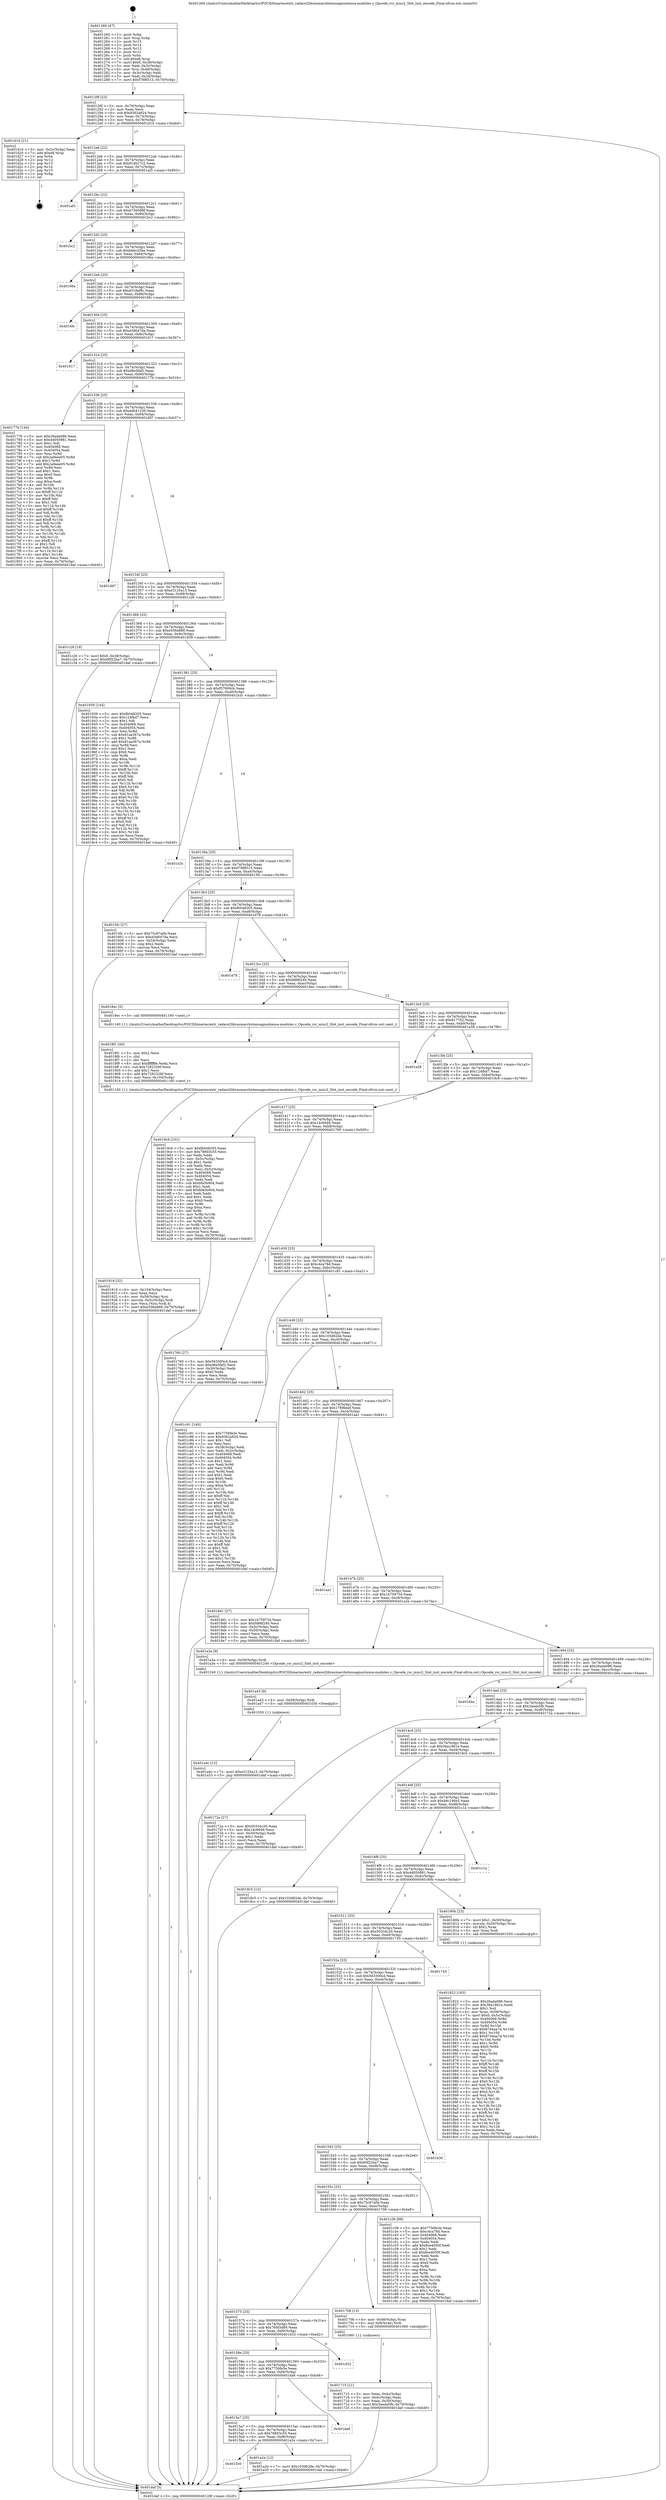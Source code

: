 digraph "0x401260" {
  label = "0x401260 (/mnt/c/Users/mathe/Desktop/tcc/POCII/binaries/extr_radare2librasmarchxtensagnuxtensa-modules.c_Opcode_rsr_misc2_Slot_inst_encode_Final-ollvm.out::main(0))"
  labelloc = "t"
  node[shape=record]

  Entry [label="",width=0.3,height=0.3,shape=circle,fillcolor=black,style=filled]
  "0x40128f" [label="{
     0x40128f [23]\l
     | [instrs]\l
     &nbsp;&nbsp;0x40128f \<+3\>: mov -0x70(%rbp),%eax\l
     &nbsp;&nbsp;0x401292 \<+2\>: mov %eax,%ecx\l
     &nbsp;&nbsp;0x401294 \<+6\>: sub $0x8362a824,%ecx\l
     &nbsp;&nbsp;0x40129a \<+3\>: mov %eax,-0x74(%rbp)\l
     &nbsp;&nbsp;0x40129d \<+3\>: mov %ecx,-0x78(%rbp)\l
     &nbsp;&nbsp;0x4012a0 \<+6\>: je 0000000000401d1d \<main+0xabd\>\l
  }"]
  "0x401d1d" [label="{
     0x401d1d [21]\l
     | [instrs]\l
     &nbsp;&nbsp;0x401d1d \<+3\>: mov -0x2c(%rbp),%eax\l
     &nbsp;&nbsp;0x401d20 \<+7\>: add $0xe8,%rsp\l
     &nbsp;&nbsp;0x401d27 \<+1\>: pop %rbx\l
     &nbsp;&nbsp;0x401d28 \<+2\>: pop %r12\l
     &nbsp;&nbsp;0x401d2a \<+2\>: pop %r13\l
     &nbsp;&nbsp;0x401d2c \<+2\>: pop %r14\l
     &nbsp;&nbsp;0x401d2e \<+2\>: pop %r15\l
     &nbsp;&nbsp;0x401d30 \<+1\>: pop %rbp\l
     &nbsp;&nbsp;0x401d31 \<+1\>: ret\l
  }"]
  "0x4012a6" [label="{
     0x4012a6 [22]\l
     | [instrs]\l
     &nbsp;&nbsp;0x4012a6 \<+5\>: jmp 00000000004012ab \<main+0x4b\>\l
     &nbsp;&nbsp;0x4012ab \<+3\>: mov -0x74(%rbp),%eax\l
     &nbsp;&nbsp;0x4012ae \<+5\>: sub $0x91d027c2,%eax\l
     &nbsp;&nbsp;0x4012b3 \<+3\>: mov %eax,-0x7c(%rbp)\l
     &nbsp;&nbsp;0x4012b6 \<+6\>: je 0000000000401af3 \<main+0x893\>\l
  }"]
  Exit [label="",width=0.3,height=0.3,shape=circle,fillcolor=black,style=filled,peripheries=2]
  "0x401af3" [label="{
     0x401af3\l
  }", style=dashed]
  "0x4012bc" [label="{
     0x4012bc [22]\l
     | [instrs]\l
     &nbsp;&nbsp;0x4012bc \<+5\>: jmp 00000000004012c1 \<main+0x61\>\l
     &nbsp;&nbsp;0x4012c1 \<+3\>: mov -0x74(%rbp),%eax\l
     &nbsp;&nbsp;0x4012c4 \<+5\>: sub $0xb756589f,%eax\l
     &nbsp;&nbsp;0x4012c9 \<+3\>: mov %eax,-0x80(%rbp)\l
     &nbsp;&nbsp;0x4012cc \<+6\>: je 0000000000401bc2 \<main+0x962\>\l
  }"]
  "0x401a4c" [label="{
     0x401a4c [12]\l
     | [instrs]\l
     &nbsp;&nbsp;0x401a4c \<+7\>: movl $0xe3125a13,-0x70(%rbp)\l
     &nbsp;&nbsp;0x401a53 \<+5\>: jmp 0000000000401daf \<main+0xb4f\>\l
  }"]
  "0x401bc2" [label="{
     0x401bc2\l
  }", style=dashed]
  "0x4012d2" [label="{
     0x4012d2 [25]\l
     | [instrs]\l
     &nbsp;&nbsp;0x4012d2 \<+5\>: jmp 00000000004012d7 \<main+0x77\>\l
     &nbsp;&nbsp;0x4012d7 \<+3\>: mov -0x74(%rbp),%eax\l
     &nbsp;&nbsp;0x4012da \<+5\>: sub $0xbb6c25be,%eax\l
     &nbsp;&nbsp;0x4012df \<+6\>: mov %eax,-0x84(%rbp)\l
     &nbsp;&nbsp;0x4012e5 \<+6\>: je 000000000040166a \<main+0x40a\>\l
  }"]
  "0x401a43" [label="{
     0x401a43 [9]\l
     | [instrs]\l
     &nbsp;&nbsp;0x401a43 \<+4\>: mov -0x58(%rbp),%rdi\l
     &nbsp;&nbsp;0x401a47 \<+5\>: call 0000000000401030 \<free@plt\>\l
     | [calls]\l
     &nbsp;&nbsp;0x401030 \{1\} (unknown)\l
  }"]
  "0x40166a" [label="{
     0x40166a\l
  }", style=dashed]
  "0x4012eb" [label="{
     0x4012eb [25]\l
     | [instrs]\l
     &nbsp;&nbsp;0x4012eb \<+5\>: jmp 00000000004012f0 \<main+0x90\>\l
     &nbsp;&nbsp;0x4012f0 \<+3\>: mov -0x74(%rbp),%eax\l
     &nbsp;&nbsp;0x4012f3 \<+5\>: sub $0xd318ef9c,%eax\l
     &nbsp;&nbsp;0x4012f8 \<+6\>: mov %eax,-0x88(%rbp)\l
     &nbsp;&nbsp;0x4012fe \<+6\>: je 00000000004016fc \<main+0x49c\>\l
  }"]
  "0x4015c0" [label="{
     0x4015c0\l
  }", style=dashed]
  "0x4016fc" [label="{
     0x4016fc\l
  }", style=dashed]
  "0x401304" [label="{
     0x401304 [25]\l
     | [instrs]\l
     &nbsp;&nbsp;0x401304 \<+5\>: jmp 0000000000401309 \<main+0xa9\>\l
     &nbsp;&nbsp;0x401309 \<+3\>: mov -0x74(%rbp),%eax\l
     &nbsp;&nbsp;0x40130c \<+5\>: sub $0xd3d647da,%eax\l
     &nbsp;&nbsp;0x401311 \<+6\>: mov %eax,-0x8c(%rbp)\l
     &nbsp;&nbsp;0x401317 \<+6\>: je 0000000000401617 \<main+0x3b7\>\l
  }"]
  "0x401a2e" [label="{
     0x401a2e [12]\l
     | [instrs]\l
     &nbsp;&nbsp;0x401a2e \<+7\>: movl $0x103d62de,-0x70(%rbp)\l
     &nbsp;&nbsp;0x401a35 \<+5\>: jmp 0000000000401daf \<main+0xb4f\>\l
  }"]
  "0x401617" [label="{
     0x401617\l
  }", style=dashed]
  "0x40131d" [label="{
     0x40131d [25]\l
     | [instrs]\l
     &nbsp;&nbsp;0x40131d \<+5\>: jmp 0000000000401322 \<main+0xc2\>\l
     &nbsp;&nbsp;0x401322 \<+3\>: mov -0x74(%rbp),%eax\l
     &nbsp;&nbsp;0x401325 \<+5\>: sub $0xd8e5faf2,%eax\l
     &nbsp;&nbsp;0x40132a \<+6\>: mov %eax,-0x90(%rbp)\l
     &nbsp;&nbsp;0x401330 \<+6\>: je 000000000040177b \<main+0x51b\>\l
  }"]
  "0x4015a7" [label="{
     0x4015a7 [25]\l
     | [instrs]\l
     &nbsp;&nbsp;0x4015a7 \<+5\>: jmp 00000000004015ac \<main+0x34c\>\l
     &nbsp;&nbsp;0x4015ac \<+3\>: mov -0x74(%rbp),%eax\l
     &nbsp;&nbsp;0x4015af \<+5\>: sub $0x78803c55,%eax\l
     &nbsp;&nbsp;0x4015b4 \<+6\>: mov %eax,-0xf8(%rbp)\l
     &nbsp;&nbsp;0x4015ba \<+6\>: je 0000000000401a2e \<main+0x7ce\>\l
  }"]
  "0x40177b" [label="{
     0x40177b [144]\l
     | [instrs]\l
     &nbsp;&nbsp;0x40177b \<+5\>: mov $0x26ada086,%eax\l
     &nbsp;&nbsp;0x401780 \<+5\>: mov $0x4d050881,%ecx\l
     &nbsp;&nbsp;0x401785 \<+2\>: mov $0x1,%dl\l
     &nbsp;&nbsp;0x401787 \<+7\>: mov 0x404068,%esi\l
     &nbsp;&nbsp;0x40178e \<+7\>: mov 0x404054,%edi\l
     &nbsp;&nbsp;0x401795 \<+3\>: mov %esi,%r8d\l
     &nbsp;&nbsp;0x401798 \<+7\>: sub $0x2a9eee05,%r8d\l
     &nbsp;&nbsp;0x40179f \<+4\>: sub $0x1,%r8d\l
     &nbsp;&nbsp;0x4017a3 \<+7\>: add $0x2a9eee05,%r8d\l
     &nbsp;&nbsp;0x4017aa \<+4\>: imul %r8d,%esi\l
     &nbsp;&nbsp;0x4017ae \<+3\>: and $0x1,%esi\l
     &nbsp;&nbsp;0x4017b1 \<+3\>: cmp $0x0,%esi\l
     &nbsp;&nbsp;0x4017b4 \<+4\>: sete %r9b\l
     &nbsp;&nbsp;0x4017b8 \<+3\>: cmp $0xa,%edi\l
     &nbsp;&nbsp;0x4017bb \<+4\>: setl %r10b\l
     &nbsp;&nbsp;0x4017bf \<+3\>: mov %r9b,%r11b\l
     &nbsp;&nbsp;0x4017c2 \<+4\>: xor $0xff,%r11b\l
     &nbsp;&nbsp;0x4017c6 \<+3\>: mov %r10b,%bl\l
     &nbsp;&nbsp;0x4017c9 \<+3\>: xor $0xff,%bl\l
     &nbsp;&nbsp;0x4017cc \<+3\>: xor $0x1,%dl\l
     &nbsp;&nbsp;0x4017cf \<+3\>: mov %r11b,%r14b\l
     &nbsp;&nbsp;0x4017d2 \<+4\>: and $0xff,%r14b\l
     &nbsp;&nbsp;0x4017d6 \<+3\>: and %dl,%r9b\l
     &nbsp;&nbsp;0x4017d9 \<+3\>: mov %bl,%r15b\l
     &nbsp;&nbsp;0x4017dc \<+4\>: and $0xff,%r15b\l
     &nbsp;&nbsp;0x4017e0 \<+3\>: and %dl,%r10b\l
     &nbsp;&nbsp;0x4017e3 \<+3\>: or %r9b,%r14b\l
     &nbsp;&nbsp;0x4017e6 \<+3\>: or %r10b,%r15b\l
     &nbsp;&nbsp;0x4017e9 \<+3\>: xor %r15b,%r14b\l
     &nbsp;&nbsp;0x4017ec \<+3\>: or %bl,%r11b\l
     &nbsp;&nbsp;0x4017ef \<+4\>: xor $0xff,%r11b\l
     &nbsp;&nbsp;0x4017f3 \<+3\>: or $0x1,%dl\l
     &nbsp;&nbsp;0x4017f6 \<+3\>: and %dl,%r11b\l
     &nbsp;&nbsp;0x4017f9 \<+3\>: or %r11b,%r14b\l
     &nbsp;&nbsp;0x4017fc \<+4\>: test $0x1,%r14b\l
     &nbsp;&nbsp;0x401800 \<+3\>: cmovne %ecx,%eax\l
     &nbsp;&nbsp;0x401803 \<+3\>: mov %eax,-0x70(%rbp)\l
     &nbsp;&nbsp;0x401806 \<+5\>: jmp 0000000000401daf \<main+0xb4f\>\l
  }"]
  "0x401336" [label="{
     0x401336 [25]\l
     | [instrs]\l
     &nbsp;&nbsp;0x401336 \<+5\>: jmp 000000000040133b \<main+0xdb\>\l
     &nbsp;&nbsp;0x40133b \<+3\>: mov -0x74(%rbp),%eax\l
     &nbsp;&nbsp;0x40133e \<+5\>: sub $0xddb41236,%eax\l
     &nbsp;&nbsp;0x401343 \<+6\>: mov %eax,-0x94(%rbp)\l
     &nbsp;&nbsp;0x401349 \<+6\>: je 0000000000401d97 \<main+0xb37\>\l
  }"]
  "0x401da8" [label="{
     0x401da8\l
  }", style=dashed]
  "0x401d97" [label="{
     0x401d97\l
  }", style=dashed]
  "0x40134f" [label="{
     0x40134f [25]\l
     | [instrs]\l
     &nbsp;&nbsp;0x40134f \<+5\>: jmp 0000000000401354 \<main+0xf4\>\l
     &nbsp;&nbsp;0x401354 \<+3\>: mov -0x74(%rbp),%eax\l
     &nbsp;&nbsp;0x401357 \<+5\>: sub $0xe3125a13,%eax\l
     &nbsp;&nbsp;0x40135c \<+6\>: mov %eax,-0x98(%rbp)\l
     &nbsp;&nbsp;0x401362 \<+6\>: je 0000000000401c26 \<main+0x9c6\>\l
  }"]
  "0x40158e" [label="{
     0x40158e [25]\l
     | [instrs]\l
     &nbsp;&nbsp;0x40158e \<+5\>: jmp 0000000000401593 \<main+0x333\>\l
     &nbsp;&nbsp;0x401593 \<+3\>: mov -0x74(%rbp),%eax\l
     &nbsp;&nbsp;0x401596 \<+5\>: sub $0x7756fe3e,%eax\l
     &nbsp;&nbsp;0x40159b \<+6\>: mov %eax,-0xf4(%rbp)\l
     &nbsp;&nbsp;0x4015a1 \<+6\>: je 0000000000401da8 \<main+0xb48\>\l
  }"]
  "0x401c26" [label="{
     0x401c26 [19]\l
     | [instrs]\l
     &nbsp;&nbsp;0x401c26 \<+7\>: movl $0x0,-0x38(%rbp)\l
     &nbsp;&nbsp;0x401c2d \<+7\>: movl $0x60f22ba7,-0x70(%rbp)\l
     &nbsp;&nbsp;0x401c34 \<+5\>: jmp 0000000000401daf \<main+0xb4f\>\l
  }"]
  "0x401368" [label="{
     0x401368 [25]\l
     | [instrs]\l
     &nbsp;&nbsp;0x401368 \<+5\>: jmp 000000000040136d \<main+0x10d\>\l
     &nbsp;&nbsp;0x40136d \<+3\>: mov -0x74(%rbp),%eax\l
     &nbsp;&nbsp;0x401370 \<+5\>: sub $0xe556a889,%eax\l
     &nbsp;&nbsp;0x401375 \<+6\>: mov %eax,-0x9c(%rbp)\l
     &nbsp;&nbsp;0x40137b \<+6\>: je 0000000000401939 \<main+0x6d9\>\l
  }"]
  "0x401d32" [label="{
     0x401d32\l
  }", style=dashed]
  "0x401939" [label="{
     0x401939 [144]\l
     | [instrs]\l
     &nbsp;&nbsp;0x401939 \<+5\>: mov $0xfb048205,%eax\l
     &nbsp;&nbsp;0x40193e \<+5\>: mov $0x124fbd7,%ecx\l
     &nbsp;&nbsp;0x401943 \<+2\>: mov $0x1,%dl\l
     &nbsp;&nbsp;0x401945 \<+7\>: mov 0x404068,%esi\l
     &nbsp;&nbsp;0x40194c \<+7\>: mov 0x404054,%edi\l
     &nbsp;&nbsp;0x401953 \<+3\>: mov %esi,%r8d\l
     &nbsp;&nbsp;0x401956 \<+7\>: sub $0x81aa367a,%r8d\l
     &nbsp;&nbsp;0x40195d \<+4\>: sub $0x1,%r8d\l
     &nbsp;&nbsp;0x401961 \<+7\>: add $0x81aa367a,%r8d\l
     &nbsp;&nbsp;0x401968 \<+4\>: imul %r8d,%esi\l
     &nbsp;&nbsp;0x40196c \<+3\>: and $0x1,%esi\l
     &nbsp;&nbsp;0x40196f \<+3\>: cmp $0x0,%esi\l
     &nbsp;&nbsp;0x401972 \<+4\>: sete %r9b\l
     &nbsp;&nbsp;0x401976 \<+3\>: cmp $0xa,%edi\l
     &nbsp;&nbsp;0x401979 \<+4\>: setl %r10b\l
     &nbsp;&nbsp;0x40197d \<+3\>: mov %r9b,%r11b\l
     &nbsp;&nbsp;0x401980 \<+4\>: xor $0xff,%r11b\l
     &nbsp;&nbsp;0x401984 \<+3\>: mov %r10b,%bl\l
     &nbsp;&nbsp;0x401987 \<+3\>: xor $0xff,%bl\l
     &nbsp;&nbsp;0x40198a \<+3\>: xor $0x0,%dl\l
     &nbsp;&nbsp;0x40198d \<+3\>: mov %r11b,%r14b\l
     &nbsp;&nbsp;0x401990 \<+4\>: and $0x0,%r14b\l
     &nbsp;&nbsp;0x401994 \<+3\>: and %dl,%r9b\l
     &nbsp;&nbsp;0x401997 \<+3\>: mov %bl,%r15b\l
     &nbsp;&nbsp;0x40199a \<+4\>: and $0x0,%r15b\l
     &nbsp;&nbsp;0x40199e \<+3\>: and %dl,%r10b\l
     &nbsp;&nbsp;0x4019a1 \<+3\>: or %r9b,%r14b\l
     &nbsp;&nbsp;0x4019a4 \<+3\>: or %r10b,%r15b\l
     &nbsp;&nbsp;0x4019a7 \<+3\>: xor %r15b,%r14b\l
     &nbsp;&nbsp;0x4019aa \<+3\>: or %bl,%r11b\l
     &nbsp;&nbsp;0x4019ad \<+4\>: xor $0xff,%r11b\l
     &nbsp;&nbsp;0x4019b1 \<+3\>: or $0x0,%dl\l
     &nbsp;&nbsp;0x4019b4 \<+3\>: and %dl,%r11b\l
     &nbsp;&nbsp;0x4019b7 \<+3\>: or %r11b,%r14b\l
     &nbsp;&nbsp;0x4019ba \<+4\>: test $0x1,%r14b\l
     &nbsp;&nbsp;0x4019be \<+3\>: cmovne %ecx,%eax\l
     &nbsp;&nbsp;0x4019c1 \<+3\>: mov %eax,-0x70(%rbp)\l
     &nbsp;&nbsp;0x4019c4 \<+5\>: jmp 0000000000401daf \<main+0xb4f\>\l
  }"]
  "0x401381" [label="{
     0x401381 [25]\l
     | [instrs]\l
     &nbsp;&nbsp;0x401381 \<+5\>: jmp 0000000000401386 \<main+0x126\>\l
     &nbsp;&nbsp;0x401386 \<+3\>: mov -0x74(%rbp),%eax\l
     &nbsp;&nbsp;0x401389 \<+5\>: sub $0xf57900cb,%eax\l
     &nbsp;&nbsp;0x40138e \<+6\>: mov %eax,-0xa0(%rbp)\l
     &nbsp;&nbsp;0x401394 \<+6\>: je 0000000000401b3c \<main+0x8dc\>\l
  }"]
  "0x401919" [label="{
     0x401919 [32]\l
     | [instrs]\l
     &nbsp;&nbsp;0x401919 \<+6\>: mov -0x104(%rbp),%ecx\l
     &nbsp;&nbsp;0x40191f \<+3\>: imul %eax,%ecx\l
     &nbsp;&nbsp;0x401922 \<+4\>: mov -0x58(%rbp),%rsi\l
     &nbsp;&nbsp;0x401926 \<+4\>: movslq -0x5c(%rbp),%rdi\l
     &nbsp;&nbsp;0x40192a \<+3\>: mov %ecx,(%rsi,%rdi,4)\l
     &nbsp;&nbsp;0x40192d \<+7\>: movl $0xe556a889,-0x70(%rbp)\l
     &nbsp;&nbsp;0x401934 \<+5\>: jmp 0000000000401daf \<main+0xb4f\>\l
  }"]
  "0x401b3c" [label="{
     0x401b3c\l
  }", style=dashed]
  "0x40139a" [label="{
     0x40139a [25]\l
     | [instrs]\l
     &nbsp;&nbsp;0x40139a \<+5\>: jmp 000000000040139f \<main+0x13f\>\l
     &nbsp;&nbsp;0x40139f \<+3\>: mov -0x74(%rbp),%eax\l
     &nbsp;&nbsp;0x4013a2 \<+5\>: sub $0xf788f315,%eax\l
     &nbsp;&nbsp;0x4013a7 \<+6\>: mov %eax,-0xa4(%rbp)\l
     &nbsp;&nbsp;0x4013ad \<+6\>: je 00000000004015fc \<main+0x39c\>\l
  }"]
  "0x4018f1" [label="{
     0x4018f1 [40]\l
     | [instrs]\l
     &nbsp;&nbsp;0x4018f1 \<+5\>: mov $0x2,%ecx\l
     &nbsp;&nbsp;0x4018f6 \<+1\>: cltd\l
     &nbsp;&nbsp;0x4018f7 \<+2\>: idiv %ecx\l
     &nbsp;&nbsp;0x4018f9 \<+6\>: imul $0xfffffffe,%edx,%ecx\l
     &nbsp;&nbsp;0x4018ff \<+6\>: sub $0x7282326f,%ecx\l
     &nbsp;&nbsp;0x401905 \<+3\>: add $0x1,%ecx\l
     &nbsp;&nbsp;0x401908 \<+6\>: add $0x7282326f,%ecx\l
     &nbsp;&nbsp;0x40190e \<+6\>: mov %ecx,-0x104(%rbp)\l
     &nbsp;&nbsp;0x401914 \<+5\>: call 0000000000401160 \<next_i\>\l
     | [calls]\l
     &nbsp;&nbsp;0x401160 \{1\} (/mnt/c/Users/mathe/Desktop/tcc/POCII/binaries/extr_radare2librasmarchxtensagnuxtensa-modules.c_Opcode_rsr_misc2_Slot_inst_encode_Final-ollvm.out::next_i)\l
  }"]
  "0x4015fc" [label="{
     0x4015fc [27]\l
     | [instrs]\l
     &nbsp;&nbsp;0x4015fc \<+5\>: mov $0x75c97a0b,%eax\l
     &nbsp;&nbsp;0x401601 \<+5\>: mov $0xd3d647da,%ecx\l
     &nbsp;&nbsp;0x401606 \<+3\>: mov -0x34(%rbp),%edx\l
     &nbsp;&nbsp;0x401609 \<+3\>: cmp $0x2,%edx\l
     &nbsp;&nbsp;0x40160c \<+3\>: cmovne %ecx,%eax\l
     &nbsp;&nbsp;0x40160f \<+3\>: mov %eax,-0x70(%rbp)\l
     &nbsp;&nbsp;0x401612 \<+5\>: jmp 0000000000401daf \<main+0xb4f\>\l
  }"]
  "0x4013b3" [label="{
     0x4013b3 [25]\l
     | [instrs]\l
     &nbsp;&nbsp;0x4013b3 \<+5\>: jmp 00000000004013b8 \<main+0x158\>\l
     &nbsp;&nbsp;0x4013b8 \<+3\>: mov -0x74(%rbp),%eax\l
     &nbsp;&nbsp;0x4013bb \<+5\>: sub $0xfb048205,%eax\l
     &nbsp;&nbsp;0x4013c0 \<+6\>: mov %eax,-0xa8(%rbp)\l
     &nbsp;&nbsp;0x4013c6 \<+6\>: je 0000000000401d78 \<main+0xb18\>\l
  }"]
  "0x401daf" [label="{
     0x401daf [5]\l
     | [instrs]\l
     &nbsp;&nbsp;0x401daf \<+5\>: jmp 000000000040128f \<main+0x2f\>\l
  }"]
  "0x401260" [label="{
     0x401260 [47]\l
     | [instrs]\l
     &nbsp;&nbsp;0x401260 \<+1\>: push %rbp\l
     &nbsp;&nbsp;0x401261 \<+3\>: mov %rsp,%rbp\l
     &nbsp;&nbsp;0x401264 \<+2\>: push %r15\l
     &nbsp;&nbsp;0x401266 \<+2\>: push %r14\l
     &nbsp;&nbsp;0x401268 \<+2\>: push %r13\l
     &nbsp;&nbsp;0x40126a \<+2\>: push %r12\l
     &nbsp;&nbsp;0x40126c \<+1\>: push %rbx\l
     &nbsp;&nbsp;0x40126d \<+7\>: sub $0xe8,%rsp\l
     &nbsp;&nbsp;0x401274 \<+7\>: movl $0x0,-0x38(%rbp)\l
     &nbsp;&nbsp;0x40127b \<+3\>: mov %edi,-0x3c(%rbp)\l
     &nbsp;&nbsp;0x40127e \<+4\>: mov %rsi,-0x48(%rbp)\l
     &nbsp;&nbsp;0x401282 \<+3\>: mov -0x3c(%rbp),%edi\l
     &nbsp;&nbsp;0x401285 \<+3\>: mov %edi,-0x34(%rbp)\l
     &nbsp;&nbsp;0x401288 \<+7\>: movl $0xf788f315,-0x70(%rbp)\l
  }"]
  "0x401822" [label="{
     0x401822 [163]\l
     | [instrs]\l
     &nbsp;&nbsp;0x401822 \<+5\>: mov $0x26ada086,%ecx\l
     &nbsp;&nbsp;0x401827 \<+5\>: mov $0x3ba1861e,%edx\l
     &nbsp;&nbsp;0x40182c \<+3\>: mov $0x1,%sil\l
     &nbsp;&nbsp;0x40182f \<+4\>: mov %rax,-0x58(%rbp)\l
     &nbsp;&nbsp;0x401833 \<+7\>: movl $0x0,-0x5c(%rbp)\l
     &nbsp;&nbsp;0x40183a \<+8\>: mov 0x404068,%r8d\l
     &nbsp;&nbsp;0x401842 \<+8\>: mov 0x404054,%r9d\l
     &nbsp;&nbsp;0x40184a \<+3\>: mov %r8d,%r10d\l
     &nbsp;&nbsp;0x40184d \<+7\>: sub $0x8744aa7d,%r10d\l
     &nbsp;&nbsp;0x401854 \<+4\>: sub $0x1,%r10d\l
     &nbsp;&nbsp;0x401858 \<+7\>: add $0x8744aa7d,%r10d\l
     &nbsp;&nbsp;0x40185f \<+4\>: imul %r10d,%r8d\l
     &nbsp;&nbsp;0x401863 \<+4\>: and $0x1,%r8d\l
     &nbsp;&nbsp;0x401867 \<+4\>: cmp $0x0,%r8d\l
     &nbsp;&nbsp;0x40186b \<+4\>: sete %r11b\l
     &nbsp;&nbsp;0x40186f \<+4\>: cmp $0xa,%r9d\l
     &nbsp;&nbsp;0x401873 \<+3\>: setl %bl\l
     &nbsp;&nbsp;0x401876 \<+3\>: mov %r11b,%r14b\l
     &nbsp;&nbsp;0x401879 \<+4\>: xor $0xff,%r14b\l
     &nbsp;&nbsp;0x40187d \<+3\>: mov %bl,%r15b\l
     &nbsp;&nbsp;0x401880 \<+4\>: xor $0xff,%r15b\l
     &nbsp;&nbsp;0x401884 \<+4\>: xor $0x0,%sil\l
     &nbsp;&nbsp;0x401888 \<+3\>: mov %r14b,%r12b\l
     &nbsp;&nbsp;0x40188b \<+4\>: and $0x0,%r12b\l
     &nbsp;&nbsp;0x40188f \<+3\>: and %sil,%r11b\l
     &nbsp;&nbsp;0x401892 \<+3\>: mov %r15b,%r13b\l
     &nbsp;&nbsp;0x401895 \<+4\>: and $0x0,%r13b\l
     &nbsp;&nbsp;0x401899 \<+3\>: and %sil,%bl\l
     &nbsp;&nbsp;0x40189c \<+3\>: or %r11b,%r12b\l
     &nbsp;&nbsp;0x40189f \<+3\>: or %bl,%r13b\l
     &nbsp;&nbsp;0x4018a2 \<+3\>: xor %r13b,%r12b\l
     &nbsp;&nbsp;0x4018a5 \<+3\>: or %r15b,%r14b\l
     &nbsp;&nbsp;0x4018a8 \<+4\>: xor $0xff,%r14b\l
     &nbsp;&nbsp;0x4018ac \<+4\>: or $0x0,%sil\l
     &nbsp;&nbsp;0x4018b0 \<+3\>: and %sil,%r14b\l
     &nbsp;&nbsp;0x4018b3 \<+3\>: or %r14b,%r12b\l
     &nbsp;&nbsp;0x4018b6 \<+4\>: test $0x1,%r12b\l
     &nbsp;&nbsp;0x4018ba \<+3\>: cmovne %edx,%ecx\l
     &nbsp;&nbsp;0x4018bd \<+3\>: mov %ecx,-0x70(%rbp)\l
     &nbsp;&nbsp;0x4018c0 \<+5\>: jmp 0000000000401daf \<main+0xb4f\>\l
  }"]
  "0x401d78" [label="{
     0x401d78\l
  }", style=dashed]
  "0x4013cc" [label="{
     0x4013cc [25]\l
     | [instrs]\l
     &nbsp;&nbsp;0x4013cc \<+5\>: jmp 00000000004013d1 \<main+0x171\>\l
     &nbsp;&nbsp;0x4013d1 \<+3\>: mov -0x74(%rbp),%eax\l
     &nbsp;&nbsp;0x4013d4 \<+5\>: sub $0xfd88f240,%eax\l
     &nbsp;&nbsp;0x4013d9 \<+6\>: mov %eax,-0xac(%rbp)\l
     &nbsp;&nbsp;0x4013df \<+6\>: je 00000000004018ec \<main+0x68c\>\l
  }"]
  "0x401715" [label="{
     0x401715 [21]\l
     | [instrs]\l
     &nbsp;&nbsp;0x401715 \<+3\>: mov %eax,-0x4c(%rbp)\l
     &nbsp;&nbsp;0x401718 \<+3\>: mov -0x4c(%rbp),%eax\l
     &nbsp;&nbsp;0x40171b \<+3\>: mov %eax,-0x30(%rbp)\l
     &nbsp;&nbsp;0x40171e \<+7\>: movl $0x3aeda5fb,-0x70(%rbp)\l
     &nbsp;&nbsp;0x401725 \<+5\>: jmp 0000000000401daf \<main+0xb4f\>\l
  }"]
  "0x4018ec" [label="{
     0x4018ec [5]\l
     | [instrs]\l
     &nbsp;&nbsp;0x4018ec \<+5\>: call 0000000000401160 \<next_i\>\l
     | [calls]\l
     &nbsp;&nbsp;0x401160 \{1\} (/mnt/c/Users/mathe/Desktop/tcc/POCII/binaries/extr_radare2librasmarchxtensagnuxtensa-modules.c_Opcode_rsr_misc2_Slot_inst_encode_Final-ollvm.out::next_i)\l
  }"]
  "0x4013e5" [label="{
     0x4013e5 [25]\l
     | [instrs]\l
     &nbsp;&nbsp;0x4013e5 \<+5\>: jmp 00000000004013ea \<main+0x18a\>\l
     &nbsp;&nbsp;0x4013ea \<+3\>: mov -0x74(%rbp),%eax\l
     &nbsp;&nbsp;0x4013ed \<+5\>: sub $0x817762,%eax\l
     &nbsp;&nbsp;0x4013f2 \<+6\>: mov %eax,-0xb0(%rbp)\l
     &nbsp;&nbsp;0x4013f8 \<+6\>: je 0000000000401a58 \<main+0x7f8\>\l
  }"]
  "0x401575" [label="{
     0x401575 [25]\l
     | [instrs]\l
     &nbsp;&nbsp;0x401575 \<+5\>: jmp 000000000040157a \<main+0x31a\>\l
     &nbsp;&nbsp;0x40157a \<+3\>: mov -0x74(%rbp),%eax\l
     &nbsp;&nbsp;0x40157d \<+5\>: sub $0x760f3d89,%eax\l
     &nbsp;&nbsp;0x401582 \<+6\>: mov %eax,-0xf0(%rbp)\l
     &nbsp;&nbsp;0x401588 \<+6\>: je 0000000000401d32 \<main+0xad2\>\l
  }"]
  "0x401a58" [label="{
     0x401a58\l
  }", style=dashed]
  "0x4013fe" [label="{
     0x4013fe [25]\l
     | [instrs]\l
     &nbsp;&nbsp;0x4013fe \<+5\>: jmp 0000000000401403 \<main+0x1a3\>\l
     &nbsp;&nbsp;0x401403 \<+3\>: mov -0x74(%rbp),%eax\l
     &nbsp;&nbsp;0x401406 \<+5\>: sub $0x124fbd7,%eax\l
     &nbsp;&nbsp;0x40140b \<+6\>: mov %eax,-0xb4(%rbp)\l
     &nbsp;&nbsp;0x401411 \<+6\>: je 00000000004019c9 \<main+0x769\>\l
  }"]
  "0x401708" [label="{
     0x401708 [13]\l
     | [instrs]\l
     &nbsp;&nbsp;0x401708 \<+4\>: mov -0x48(%rbp),%rax\l
     &nbsp;&nbsp;0x40170c \<+4\>: mov 0x8(%rax),%rdi\l
     &nbsp;&nbsp;0x401710 \<+5\>: call 0000000000401060 \<atoi@plt\>\l
     | [calls]\l
     &nbsp;&nbsp;0x401060 \{1\} (unknown)\l
  }"]
  "0x4019c9" [label="{
     0x4019c9 [101]\l
     | [instrs]\l
     &nbsp;&nbsp;0x4019c9 \<+5\>: mov $0xfb048205,%eax\l
     &nbsp;&nbsp;0x4019ce \<+5\>: mov $0x78803c55,%ecx\l
     &nbsp;&nbsp;0x4019d3 \<+2\>: xor %edx,%edx\l
     &nbsp;&nbsp;0x4019d5 \<+3\>: mov -0x5c(%rbp),%esi\l
     &nbsp;&nbsp;0x4019d8 \<+3\>: sub $0x1,%edx\l
     &nbsp;&nbsp;0x4019db \<+2\>: sub %edx,%esi\l
     &nbsp;&nbsp;0x4019dd \<+3\>: mov %esi,-0x5c(%rbp)\l
     &nbsp;&nbsp;0x4019e0 \<+7\>: mov 0x404068,%edx\l
     &nbsp;&nbsp;0x4019e7 \<+7\>: mov 0x404054,%esi\l
     &nbsp;&nbsp;0x4019ee \<+2\>: mov %edx,%edi\l
     &nbsp;&nbsp;0x4019f0 \<+6\>: sub $0xbfa5b904,%edi\l
     &nbsp;&nbsp;0x4019f6 \<+3\>: sub $0x1,%edi\l
     &nbsp;&nbsp;0x4019f9 \<+6\>: add $0xbfa5b904,%edi\l
     &nbsp;&nbsp;0x4019ff \<+3\>: imul %edi,%edx\l
     &nbsp;&nbsp;0x401a02 \<+3\>: and $0x1,%edx\l
     &nbsp;&nbsp;0x401a05 \<+3\>: cmp $0x0,%edx\l
     &nbsp;&nbsp;0x401a08 \<+4\>: sete %r8b\l
     &nbsp;&nbsp;0x401a0c \<+3\>: cmp $0xa,%esi\l
     &nbsp;&nbsp;0x401a0f \<+4\>: setl %r9b\l
     &nbsp;&nbsp;0x401a13 \<+3\>: mov %r8b,%r10b\l
     &nbsp;&nbsp;0x401a16 \<+3\>: and %r9b,%r10b\l
     &nbsp;&nbsp;0x401a19 \<+3\>: xor %r9b,%r8b\l
     &nbsp;&nbsp;0x401a1c \<+3\>: or %r8b,%r10b\l
     &nbsp;&nbsp;0x401a1f \<+4\>: test $0x1,%r10b\l
     &nbsp;&nbsp;0x401a23 \<+3\>: cmovne %ecx,%eax\l
     &nbsp;&nbsp;0x401a26 \<+3\>: mov %eax,-0x70(%rbp)\l
     &nbsp;&nbsp;0x401a29 \<+5\>: jmp 0000000000401daf \<main+0xb4f\>\l
  }"]
  "0x401417" [label="{
     0x401417 [25]\l
     | [instrs]\l
     &nbsp;&nbsp;0x401417 \<+5\>: jmp 000000000040141c \<main+0x1bc\>\l
     &nbsp;&nbsp;0x40141c \<+3\>: mov -0x74(%rbp),%eax\l
     &nbsp;&nbsp;0x40141f \<+5\>: sub $0x14c6649,%eax\l
     &nbsp;&nbsp;0x401424 \<+6\>: mov %eax,-0xb8(%rbp)\l
     &nbsp;&nbsp;0x40142a \<+6\>: je 0000000000401760 \<main+0x500\>\l
  }"]
  "0x40155c" [label="{
     0x40155c [25]\l
     | [instrs]\l
     &nbsp;&nbsp;0x40155c \<+5\>: jmp 0000000000401561 \<main+0x301\>\l
     &nbsp;&nbsp;0x401561 \<+3\>: mov -0x74(%rbp),%eax\l
     &nbsp;&nbsp;0x401564 \<+5\>: sub $0x75c97a0b,%eax\l
     &nbsp;&nbsp;0x401569 \<+6\>: mov %eax,-0xec(%rbp)\l
     &nbsp;&nbsp;0x40156f \<+6\>: je 0000000000401708 \<main+0x4a8\>\l
  }"]
  "0x401760" [label="{
     0x401760 [27]\l
     | [instrs]\l
     &nbsp;&nbsp;0x401760 \<+5\>: mov $0x563300cd,%eax\l
     &nbsp;&nbsp;0x401765 \<+5\>: mov $0xd8e5faf2,%ecx\l
     &nbsp;&nbsp;0x40176a \<+3\>: mov -0x30(%rbp),%edx\l
     &nbsp;&nbsp;0x40176d \<+3\>: cmp $0x0,%edx\l
     &nbsp;&nbsp;0x401770 \<+3\>: cmove %ecx,%eax\l
     &nbsp;&nbsp;0x401773 \<+3\>: mov %eax,-0x70(%rbp)\l
     &nbsp;&nbsp;0x401776 \<+5\>: jmp 0000000000401daf \<main+0xb4f\>\l
  }"]
  "0x401430" [label="{
     0x401430 [25]\l
     | [instrs]\l
     &nbsp;&nbsp;0x401430 \<+5\>: jmp 0000000000401435 \<main+0x1d5\>\l
     &nbsp;&nbsp;0x401435 \<+3\>: mov -0x74(%rbp),%eax\l
     &nbsp;&nbsp;0x401438 \<+5\>: sub $0xc4ca78d,%eax\l
     &nbsp;&nbsp;0x40143d \<+6\>: mov %eax,-0xbc(%rbp)\l
     &nbsp;&nbsp;0x401443 \<+6\>: je 0000000000401c91 \<main+0xa31\>\l
  }"]
  "0x401c39" [label="{
     0x401c39 [88]\l
     | [instrs]\l
     &nbsp;&nbsp;0x401c39 \<+5\>: mov $0x7756fe3e,%eax\l
     &nbsp;&nbsp;0x401c3e \<+5\>: mov $0xc4ca78d,%ecx\l
     &nbsp;&nbsp;0x401c43 \<+7\>: mov 0x404068,%edx\l
     &nbsp;&nbsp;0x401c4a \<+7\>: mov 0x404054,%esi\l
     &nbsp;&nbsp;0x401c51 \<+2\>: mov %edx,%edi\l
     &nbsp;&nbsp;0x401c53 \<+6\>: add $0x8ce4050f,%edi\l
     &nbsp;&nbsp;0x401c59 \<+3\>: sub $0x1,%edi\l
     &nbsp;&nbsp;0x401c5c \<+6\>: sub $0x8ce4050f,%edi\l
     &nbsp;&nbsp;0x401c62 \<+3\>: imul %edi,%edx\l
     &nbsp;&nbsp;0x401c65 \<+3\>: and $0x1,%edx\l
     &nbsp;&nbsp;0x401c68 \<+3\>: cmp $0x0,%edx\l
     &nbsp;&nbsp;0x401c6b \<+4\>: sete %r8b\l
     &nbsp;&nbsp;0x401c6f \<+3\>: cmp $0xa,%esi\l
     &nbsp;&nbsp;0x401c72 \<+4\>: setl %r9b\l
     &nbsp;&nbsp;0x401c76 \<+3\>: mov %r8b,%r10b\l
     &nbsp;&nbsp;0x401c79 \<+3\>: and %r9b,%r10b\l
     &nbsp;&nbsp;0x401c7c \<+3\>: xor %r9b,%r8b\l
     &nbsp;&nbsp;0x401c7f \<+3\>: or %r8b,%r10b\l
     &nbsp;&nbsp;0x401c82 \<+4\>: test $0x1,%r10b\l
     &nbsp;&nbsp;0x401c86 \<+3\>: cmovne %ecx,%eax\l
     &nbsp;&nbsp;0x401c89 \<+3\>: mov %eax,-0x70(%rbp)\l
     &nbsp;&nbsp;0x401c8c \<+5\>: jmp 0000000000401daf \<main+0xb4f\>\l
  }"]
  "0x401c91" [label="{
     0x401c91 [140]\l
     | [instrs]\l
     &nbsp;&nbsp;0x401c91 \<+5\>: mov $0x7756fe3e,%eax\l
     &nbsp;&nbsp;0x401c96 \<+5\>: mov $0x8362a824,%ecx\l
     &nbsp;&nbsp;0x401c9b \<+2\>: mov $0x1,%dl\l
     &nbsp;&nbsp;0x401c9d \<+2\>: xor %esi,%esi\l
     &nbsp;&nbsp;0x401c9f \<+3\>: mov -0x38(%rbp),%edi\l
     &nbsp;&nbsp;0x401ca2 \<+3\>: mov %edi,-0x2c(%rbp)\l
     &nbsp;&nbsp;0x401ca5 \<+7\>: mov 0x404068,%edi\l
     &nbsp;&nbsp;0x401cac \<+8\>: mov 0x404054,%r8d\l
     &nbsp;&nbsp;0x401cb4 \<+3\>: sub $0x1,%esi\l
     &nbsp;&nbsp;0x401cb7 \<+3\>: mov %edi,%r9d\l
     &nbsp;&nbsp;0x401cba \<+3\>: add %esi,%r9d\l
     &nbsp;&nbsp;0x401cbd \<+4\>: imul %r9d,%edi\l
     &nbsp;&nbsp;0x401cc1 \<+3\>: and $0x1,%edi\l
     &nbsp;&nbsp;0x401cc4 \<+3\>: cmp $0x0,%edi\l
     &nbsp;&nbsp;0x401cc7 \<+4\>: sete %r10b\l
     &nbsp;&nbsp;0x401ccb \<+4\>: cmp $0xa,%r8d\l
     &nbsp;&nbsp;0x401ccf \<+4\>: setl %r11b\l
     &nbsp;&nbsp;0x401cd3 \<+3\>: mov %r10b,%bl\l
     &nbsp;&nbsp;0x401cd6 \<+3\>: xor $0xff,%bl\l
     &nbsp;&nbsp;0x401cd9 \<+3\>: mov %r11b,%r14b\l
     &nbsp;&nbsp;0x401cdc \<+4\>: xor $0xff,%r14b\l
     &nbsp;&nbsp;0x401ce0 \<+3\>: xor $0x1,%dl\l
     &nbsp;&nbsp;0x401ce3 \<+3\>: mov %bl,%r15b\l
     &nbsp;&nbsp;0x401ce6 \<+4\>: and $0xff,%r15b\l
     &nbsp;&nbsp;0x401cea \<+3\>: and %dl,%r10b\l
     &nbsp;&nbsp;0x401ced \<+3\>: mov %r14b,%r12b\l
     &nbsp;&nbsp;0x401cf0 \<+4\>: and $0xff,%r12b\l
     &nbsp;&nbsp;0x401cf4 \<+3\>: and %dl,%r11b\l
     &nbsp;&nbsp;0x401cf7 \<+3\>: or %r10b,%r15b\l
     &nbsp;&nbsp;0x401cfa \<+3\>: or %r11b,%r12b\l
     &nbsp;&nbsp;0x401cfd \<+3\>: xor %r12b,%r15b\l
     &nbsp;&nbsp;0x401d00 \<+3\>: or %r14b,%bl\l
     &nbsp;&nbsp;0x401d03 \<+3\>: xor $0xff,%bl\l
     &nbsp;&nbsp;0x401d06 \<+3\>: or $0x1,%dl\l
     &nbsp;&nbsp;0x401d09 \<+2\>: and %dl,%bl\l
     &nbsp;&nbsp;0x401d0b \<+3\>: or %bl,%r15b\l
     &nbsp;&nbsp;0x401d0e \<+4\>: test $0x1,%r15b\l
     &nbsp;&nbsp;0x401d12 \<+3\>: cmovne %ecx,%eax\l
     &nbsp;&nbsp;0x401d15 \<+3\>: mov %eax,-0x70(%rbp)\l
     &nbsp;&nbsp;0x401d18 \<+5\>: jmp 0000000000401daf \<main+0xb4f\>\l
  }"]
  "0x401449" [label="{
     0x401449 [25]\l
     | [instrs]\l
     &nbsp;&nbsp;0x401449 \<+5\>: jmp 000000000040144e \<main+0x1ee\>\l
     &nbsp;&nbsp;0x40144e \<+3\>: mov -0x74(%rbp),%eax\l
     &nbsp;&nbsp;0x401451 \<+5\>: sub $0x103d62de,%eax\l
     &nbsp;&nbsp;0x401456 \<+6\>: mov %eax,-0xc0(%rbp)\l
     &nbsp;&nbsp;0x40145c \<+6\>: je 00000000004018d1 \<main+0x671\>\l
  }"]
  "0x401543" [label="{
     0x401543 [25]\l
     | [instrs]\l
     &nbsp;&nbsp;0x401543 \<+5\>: jmp 0000000000401548 \<main+0x2e8\>\l
     &nbsp;&nbsp;0x401548 \<+3\>: mov -0x74(%rbp),%eax\l
     &nbsp;&nbsp;0x40154b \<+5\>: sub $0x60f22ba7,%eax\l
     &nbsp;&nbsp;0x401550 \<+6\>: mov %eax,-0xe8(%rbp)\l
     &nbsp;&nbsp;0x401556 \<+6\>: je 0000000000401c39 \<main+0x9d9\>\l
  }"]
  "0x4018d1" [label="{
     0x4018d1 [27]\l
     | [instrs]\l
     &nbsp;&nbsp;0x4018d1 \<+5\>: mov $0x1b759734,%eax\l
     &nbsp;&nbsp;0x4018d6 \<+5\>: mov $0xfd88f240,%ecx\l
     &nbsp;&nbsp;0x4018db \<+3\>: mov -0x5c(%rbp),%edx\l
     &nbsp;&nbsp;0x4018de \<+3\>: cmp -0x50(%rbp),%edx\l
     &nbsp;&nbsp;0x4018e1 \<+3\>: cmovl %ecx,%eax\l
     &nbsp;&nbsp;0x4018e4 \<+3\>: mov %eax,-0x70(%rbp)\l
     &nbsp;&nbsp;0x4018e7 \<+5\>: jmp 0000000000401daf \<main+0xb4f\>\l
  }"]
  "0x401462" [label="{
     0x401462 [25]\l
     | [instrs]\l
     &nbsp;&nbsp;0x401462 \<+5\>: jmp 0000000000401467 \<main+0x207\>\l
     &nbsp;&nbsp;0x401467 \<+3\>: mov -0x74(%rbp),%eax\l
     &nbsp;&nbsp;0x40146a \<+5\>: sub $0x1789beef,%eax\l
     &nbsp;&nbsp;0x40146f \<+6\>: mov %eax,-0xc4(%rbp)\l
     &nbsp;&nbsp;0x401475 \<+6\>: je 0000000000401aa1 \<main+0x841\>\l
  }"]
  "0x401b30" [label="{
     0x401b30\l
  }", style=dashed]
  "0x401aa1" [label="{
     0x401aa1\l
  }", style=dashed]
  "0x40147b" [label="{
     0x40147b [25]\l
     | [instrs]\l
     &nbsp;&nbsp;0x40147b \<+5\>: jmp 0000000000401480 \<main+0x220\>\l
     &nbsp;&nbsp;0x401480 \<+3\>: mov -0x74(%rbp),%eax\l
     &nbsp;&nbsp;0x401483 \<+5\>: sub $0x1b759734,%eax\l
     &nbsp;&nbsp;0x401488 \<+6\>: mov %eax,-0xc8(%rbp)\l
     &nbsp;&nbsp;0x40148e \<+6\>: je 0000000000401a3a \<main+0x7da\>\l
  }"]
  "0x40152a" [label="{
     0x40152a [25]\l
     | [instrs]\l
     &nbsp;&nbsp;0x40152a \<+5\>: jmp 000000000040152f \<main+0x2cf\>\l
     &nbsp;&nbsp;0x40152f \<+3\>: mov -0x74(%rbp),%eax\l
     &nbsp;&nbsp;0x401532 \<+5\>: sub $0x563300cd,%eax\l
     &nbsp;&nbsp;0x401537 \<+6\>: mov %eax,-0xe4(%rbp)\l
     &nbsp;&nbsp;0x40153d \<+6\>: je 0000000000401b30 \<main+0x8d0\>\l
  }"]
  "0x401a3a" [label="{
     0x401a3a [9]\l
     | [instrs]\l
     &nbsp;&nbsp;0x401a3a \<+4\>: mov -0x58(%rbp),%rdi\l
     &nbsp;&nbsp;0x401a3e \<+5\>: call 0000000000401240 \<Opcode_rsr_misc2_Slot_inst_encode\>\l
     | [calls]\l
     &nbsp;&nbsp;0x401240 \{1\} (/mnt/c/Users/mathe/Desktop/tcc/POCII/binaries/extr_radare2librasmarchxtensagnuxtensa-modules.c_Opcode_rsr_misc2_Slot_inst_encode_Final-ollvm.out::Opcode_rsr_misc2_Slot_inst_encode)\l
  }"]
  "0x401494" [label="{
     0x401494 [25]\l
     | [instrs]\l
     &nbsp;&nbsp;0x401494 \<+5\>: jmp 0000000000401499 \<main+0x239\>\l
     &nbsp;&nbsp;0x401499 \<+3\>: mov -0x74(%rbp),%eax\l
     &nbsp;&nbsp;0x40149c \<+5\>: sub $0x26ada086,%eax\l
     &nbsp;&nbsp;0x4014a1 \<+6\>: mov %eax,-0xcc(%rbp)\l
     &nbsp;&nbsp;0x4014a7 \<+6\>: je 0000000000401d4a \<main+0xaea\>\l
  }"]
  "0x401745" [label="{
     0x401745\l
  }", style=dashed]
  "0x401d4a" [label="{
     0x401d4a\l
  }", style=dashed]
  "0x4014ad" [label="{
     0x4014ad [25]\l
     | [instrs]\l
     &nbsp;&nbsp;0x4014ad \<+5\>: jmp 00000000004014b2 \<main+0x252\>\l
     &nbsp;&nbsp;0x4014b2 \<+3\>: mov -0x74(%rbp),%eax\l
     &nbsp;&nbsp;0x4014b5 \<+5\>: sub $0x3aeda5fb,%eax\l
     &nbsp;&nbsp;0x4014ba \<+6\>: mov %eax,-0xd0(%rbp)\l
     &nbsp;&nbsp;0x4014c0 \<+6\>: je 000000000040172a \<main+0x4ca\>\l
  }"]
  "0x401511" [label="{
     0x401511 [25]\l
     | [instrs]\l
     &nbsp;&nbsp;0x401511 \<+5\>: jmp 0000000000401516 \<main+0x2b6\>\l
     &nbsp;&nbsp;0x401516 \<+3\>: mov -0x74(%rbp),%eax\l
     &nbsp;&nbsp;0x401519 \<+5\>: sub $0x50334c20,%eax\l
     &nbsp;&nbsp;0x40151e \<+6\>: mov %eax,-0xe0(%rbp)\l
     &nbsp;&nbsp;0x401524 \<+6\>: je 0000000000401745 \<main+0x4e5\>\l
  }"]
  "0x40172a" [label="{
     0x40172a [27]\l
     | [instrs]\l
     &nbsp;&nbsp;0x40172a \<+5\>: mov $0x50334c20,%eax\l
     &nbsp;&nbsp;0x40172f \<+5\>: mov $0x14c6649,%ecx\l
     &nbsp;&nbsp;0x401734 \<+3\>: mov -0x30(%rbp),%edx\l
     &nbsp;&nbsp;0x401737 \<+3\>: cmp $0x1,%edx\l
     &nbsp;&nbsp;0x40173a \<+3\>: cmovl %ecx,%eax\l
     &nbsp;&nbsp;0x40173d \<+3\>: mov %eax,-0x70(%rbp)\l
     &nbsp;&nbsp;0x401740 \<+5\>: jmp 0000000000401daf \<main+0xb4f\>\l
  }"]
  "0x4014c6" [label="{
     0x4014c6 [25]\l
     | [instrs]\l
     &nbsp;&nbsp;0x4014c6 \<+5\>: jmp 00000000004014cb \<main+0x26b\>\l
     &nbsp;&nbsp;0x4014cb \<+3\>: mov -0x74(%rbp),%eax\l
     &nbsp;&nbsp;0x4014ce \<+5\>: sub $0x3ba1861e,%eax\l
     &nbsp;&nbsp;0x4014d3 \<+6\>: mov %eax,-0xd4(%rbp)\l
     &nbsp;&nbsp;0x4014d9 \<+6\>: je 00000000004018c5 \<main+0x665\>\l
  }"]
  "0x40180b" [label="{
     0x40180b [23]\l
     | [instrs]\l
     &nbsp;&nbsp;0x40180b \<+7\>: movl $0x1,-0x50(%rbp)\l
     &nbsp;&nbsp;0x401812 \<+4\>: movslq -0x50(%rbp),%rax\l
     &nbsp;&nbsp;0x401816 \<+4\>: shl $0x2,%rax\l
     &nbsp;&nbsp;0x40181a \<+3\>: mov %rax,%rdi\l
     &nbsp;&nbsp;0x40181d \<+5\>: call 0000000000401050 \<malloc@plt\>\l
     | [calls]\l
     &nbsp;&nbsp;0x401050 \{1\} (unknown)\l
  }"]
  "0x4018c5" [label="{
     0x4018c5 [12]\l
     | [instrs]\l
     &nbsp;&nbsp;0x4018c5 \<+7\>: movl $0x103d62de,-0x70(%rbp)\l
     &nbsp;&nbsp;0x4018cc \<+5\>: jmp 0000000000401daf \<main+0xb4f\>\l
  }"]
  "0x4014df" [label="{
     0x4014df [25]\l
     | [instrs]\l
     &nbsp;&nbsp;0x4014df \<+5\>: jmp 00000000004014e4 \<main+0x284\>\l
     &nbsp;&nbsp;0x4014e4 \<+3\>: mov -0x74(%rbp),%eax\l
     &nbsp;&nbsp;0x4014e7 \<+5\>: sub $0x48c146e5,%eax\l
     &nbsp;&nbsp;0x4014ec \<+6\>: mov %eax,-0xd8(%rbp)\l
     &nbsp;&nbsp;0x4014f2 \<+6\>: je 0000000000401c1a \<main+0x9ba\>\l
  }"]
  "0x4014f8" [label="{
     0x4014f8 [25]\l
     | [instrs]\l
     &nbsp;&nbsp;0x4014f8 \<+5\>: jmp 00000000004014fd \<main+0x29d\>\l
     &nbsp;&nbsp;0x4014fd \<+3\>: mov -0x74(%rbp),%eax\l
     &nbsp;&nbsp;0x401500 \<+5\>: sub $0x4d050881,%eax\l
     &nbsp;&nbsp;0x401505 \<+6\>: mov %eax,-0xdc(%rbp)\l
     &nbsp;&nbsp;0x40150b \<+6\>: je 000000000040180b \<main+0x5ab\>\l
  }"]
  "0x401c1a" [label="{
     0x401c1a\l
  }", style=dashed]
  Entry -> "0x401260" [label=" 1"]
  "0x40128f" -> "0x401d1d" [label=" 1"]
  "0x40128f" -> "0x4012a6" [label=" 17"]
  "0x401d1d" -> Exit [label=" 1"]
  "0x4012a6" -> "0x401af3" [label=" 0"]
  "0x4012a6" -> "0x4012bc" [label=" 17"]
  "0x401c91" -> "0x401daf" [label=" 1"]
  "0x4012bc" -> "0x401bc2" [label=" 0"]
  "0x4012bc" -> "0x4012d2" [label=" 17"]
  "0x401c39" -> "0x401daf" [label=" 1"]
  "0x4012d2" -> "0x40166a" [label=" 0"]
  "0x4012d2" -> "0x4012eb" [label=" 17"]
  "0x401c26" -> "0x401daf" [label=" 1"]
  "0x4012eb" -> "0x4016fc" [label=" 0"]
  "0x4012eb" -> "0x401304" [label=" 17"]
  "0x401a4c" -> "0x401daf" [label=" 1"]
  "0x401304" -> "0x401617" [label=" 0"]
  "0x401304" -> "0x40131d" [label=" 17"]
  "0x401a43" -> "0x401a4c" [label=" 1"]
  "0x40131d" -> "0x40177b" [label=" 1"]
  "0x40131d" -> "0x401336" [label=" 16"]
  "0x401a2e" -> "0x401daf" [label=" 1"]
  "0x401336" -> "0x401d97" [label=" 0"]
  "0x401336" -> "0x40134f" [label=" 16"]
  "0x4015a7" -> "0x4015c0" [label=" 0"]
  "0x40134f" -> "0x401c26" [label=" 1"]
  "0x40134f" -> "0x401368" [label=" 15"]
  "0x401a3a" -> "0x401a43" [label=" 1"]
  "0x401368" -> "0x401939" [label=" 1"]
  "0x401368" -> "0x401381" [label=" 14"]
  "0x40158e" -> "0x4015a7" [label=" 1"]
  "0x401381" -> "0x401b3c" [label=" 0"]
  "0x401381" -> "0x40139a" [label=" 14"]
  "0x4015a7" -> "0x401a2e" [label=" 1"]
  "0x40139a" -> "0x4015fc" [label=" 1"]
  "0x40139a" -> "0x4013b3" [label=" 13"]
  "0x4015fc" -> "0x401daf" [label=" 1"]
  "0x401260" -> "0x40128f" [label=" 1"]
  "0x401daf" -> "0x40128f" [label=" 17"]
  "0x401575" -> "0x40158e" [label=" 1"]
  "0x4013b3" -> "0x401d78" [label=" 0"]
  "0x4013b3" -> "0x4013cc" [label=" 13"]
  "0x401575" -> "0x401d32" [label=" 0"]
  "0x4013cc" -> "0x4018ec" [label=" 1"]
  "0x4013cc" -> "0x4013e5" [label=" 12"]
  "0x40158e" -> "0x401da8" [label=" 0"]
  "0x4013e5" -> "0x401a58" [label=" 0"]
  "0x4013e5" -> "0x4013fe" [label=" 12"]
  "0x4019c9" -> "0x401daf" [label=" 1"]
  "0x4013fe" -> "0x4019c9" [label=" 1"]
  "0x4013fe" -> "0x401417" [label=" 11"]
  "0x401939" -> "0x401daf" [label=" 1"]
  "0x401417" -> "0x401760" [label=" 1"]
  "0x401417" -> "0x401430" [label=" 10"]
  "0x4018f1" -> "0x401919" [label=" 1"]
  "0x401430" -> "0x401c91" [label=" 1"]
  "0x401430" -> "0x401449" [label=" 9"]
  "0x4018ec" -> "0x4018f1" [label=" 1"]
  "0x401449" -> "0x4018d1" [label=" 2"]
  "0x401449" -> "0x401462" [label=" 7"]
  "0x4018c5" -> "0x401daf" [label=" 1"]
  "0x401462" -> "0x401aa1" [label=" 0"]
  "0x401462" -> "0x40147b" [label=" 7"]
  "0x401822" -> "0x401daf" [label=" 1"]
  "0x40147b" -> "0x401a3a" [label=" 1"]
  "0x40147b" -> "0x401494" [label=" 6"]
  "0x40177b" -> "0x401daf" [label=" 1"]
  "0x401494" -> "0x401d4a" [label=" 0"]
  "0x401494" -> "0x4014ad" [label=" 6"]
  "0x401760" -> "0x401daf" [label=" 1"]
  "0x4014ad" -> "0x40172a" [label=" 1"]
  "0x4014ad" -> "0x4014c6" [label=" 5"]
  "0x401715" -> "0x401daf" [label=" 1"]
  "0x4014c6" -> "0x4018c5" [label=" 1"]
  "0x4014c6" -> "0x4014df" [label=" 4"]
  "0x401708" -> "0x401715" [label=" 1"]
  "0x4014df" -> "0x401c1a" [label=" 0"]
  "0x4014df" -> "0x4014f8" [label=" 4"]
  "0x40155c" -> "0x401575" [label=" 1"]
  "0x4014f8" -> "0x40180b" [label=" 1"]
  "0x4014f8" -> "0x401511" [label=" 3"]
  "0x40172a" -> "0x401daf" [label=" 1"]
  "0x401511" -> "0x401745" [label=" 0"]
  "0x401511" -> "0x40152a" [label=" 3"]
  "0x40180b" -> "0x401822" [label=" 1"]
  "0x40152a" -> "0x401b30" [label=" 0"]
  "0x40152a" -> "0x401543" [label=" 3"]
  "0x4018d1" -> "0x401daf" [label=" 2"]
  "0x401543" -> "0x401c39" [label=" 1"]
  "0x401543" -> "0x40155c" [label=" 2"]
  "0x401919" -> "0x401daf" [label=" 1"]
  "0x40155c" -> "0x401708" [label=" 1"]
}

